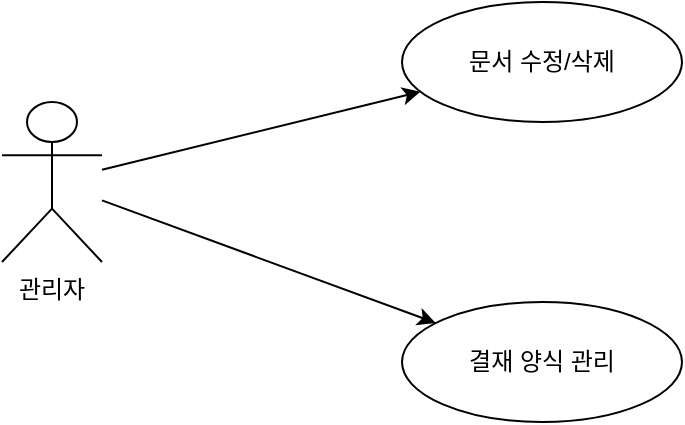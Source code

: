 <?xml version="1.0" encoding="UTF-8"?>
<mxfile>
  <diagram name="문서 관리" id="0">
    <mxGraphModel dx="1378" dy="747" grid="1" gridSize="10" guides="1" tooltips="1" connect="1" arrows="1" fold="1" page="1" pageScale="1" pageWidth="827" pageHeight="1169" math="0" shadow="0">
      <root>
        <mxCell id="0" />
        <mxCell id="1" parent="0" />

        <!-- Actor: 관리자 -->
        <mxCell id="actor1" value="관리자" style="shape=umlActor;verticalLabelPosition=bottom;verticalAlign=top;" vertex="1" parent="1">
          <mxGeometry x="50" y="200" width="50" height="80" as="geometry" />
        </mxCell>

        <!-- Use Case: 문서 수정/삭제 -->
        <mxCell id="usecase1" value="문서 수정/삭제" style="ellipse;whiteSpace=wrap;html=1;" vertex="1" parent="1">
          <mxGeometry x="250" y="150" width="140" height="60" as="geometry" />
        </mxCell>

        <!-- Use Case: 결재 양식 관리 -->
        <mxCell id="usecase2" value="결재 양식 관리" style="ellipse;whiteSpace=wrap;html=1;" vertex="1" parent="1">
          <mxGeometry x="250" y="300" width="140" height="60" as="geometry" />
        </mxCell>

        <!-- 연결선: 관리자 -> 문서 수정/삭제 -->
        <mxCell id="edge1" edge="1" parent="1" source="actor1" target="usecase1">
          <mxGeometry relative="1" as="geometry" />
        </mxCell>

        <!-- 연결선: 관리자 -> 결재 양식 관리 -->
        <mxCell id="edge2" edge="1" parent="1" source="actor1" target="usecase2">
          <mxGeometry relative="1" as="geometry" />
        </mxCell>

      </root>
    </mxGraphModel>
  </diagram>
</mxfile>
